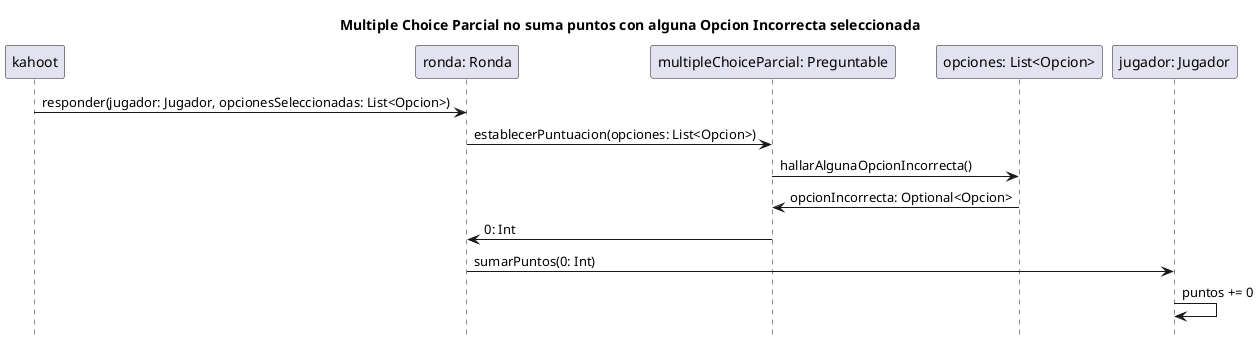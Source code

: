 @startuml
title Multiple Choice Parcial no suma puntos con alguna Opcion Incorrecta seleccionada
hide footbox

    kahoot-> "ronda: Ronda" as ronda : responder(jugador: Jugador, opcionesSeleccionadas: List<Opcion>)

    ronda-> "multipleChoiceParcial: Preguntable" as MCparcial: establecerPuntuacion(opciones: List<Opcion>)

    MCparcial-> "opciones: List<Opcion>" as listaOpciones : hallarAlgunaOpcionIncorrecta()

    listaOpciones-> MCparcial : opcionIncorrecta: Optional<Opcion>

    MCparcial-> ronda : 0: Int

    ronda-> "jugador: Jugador" as jugador : sumarPuntos(0: Int)

    jugador-> jugador: puntos += 0
@enduml
